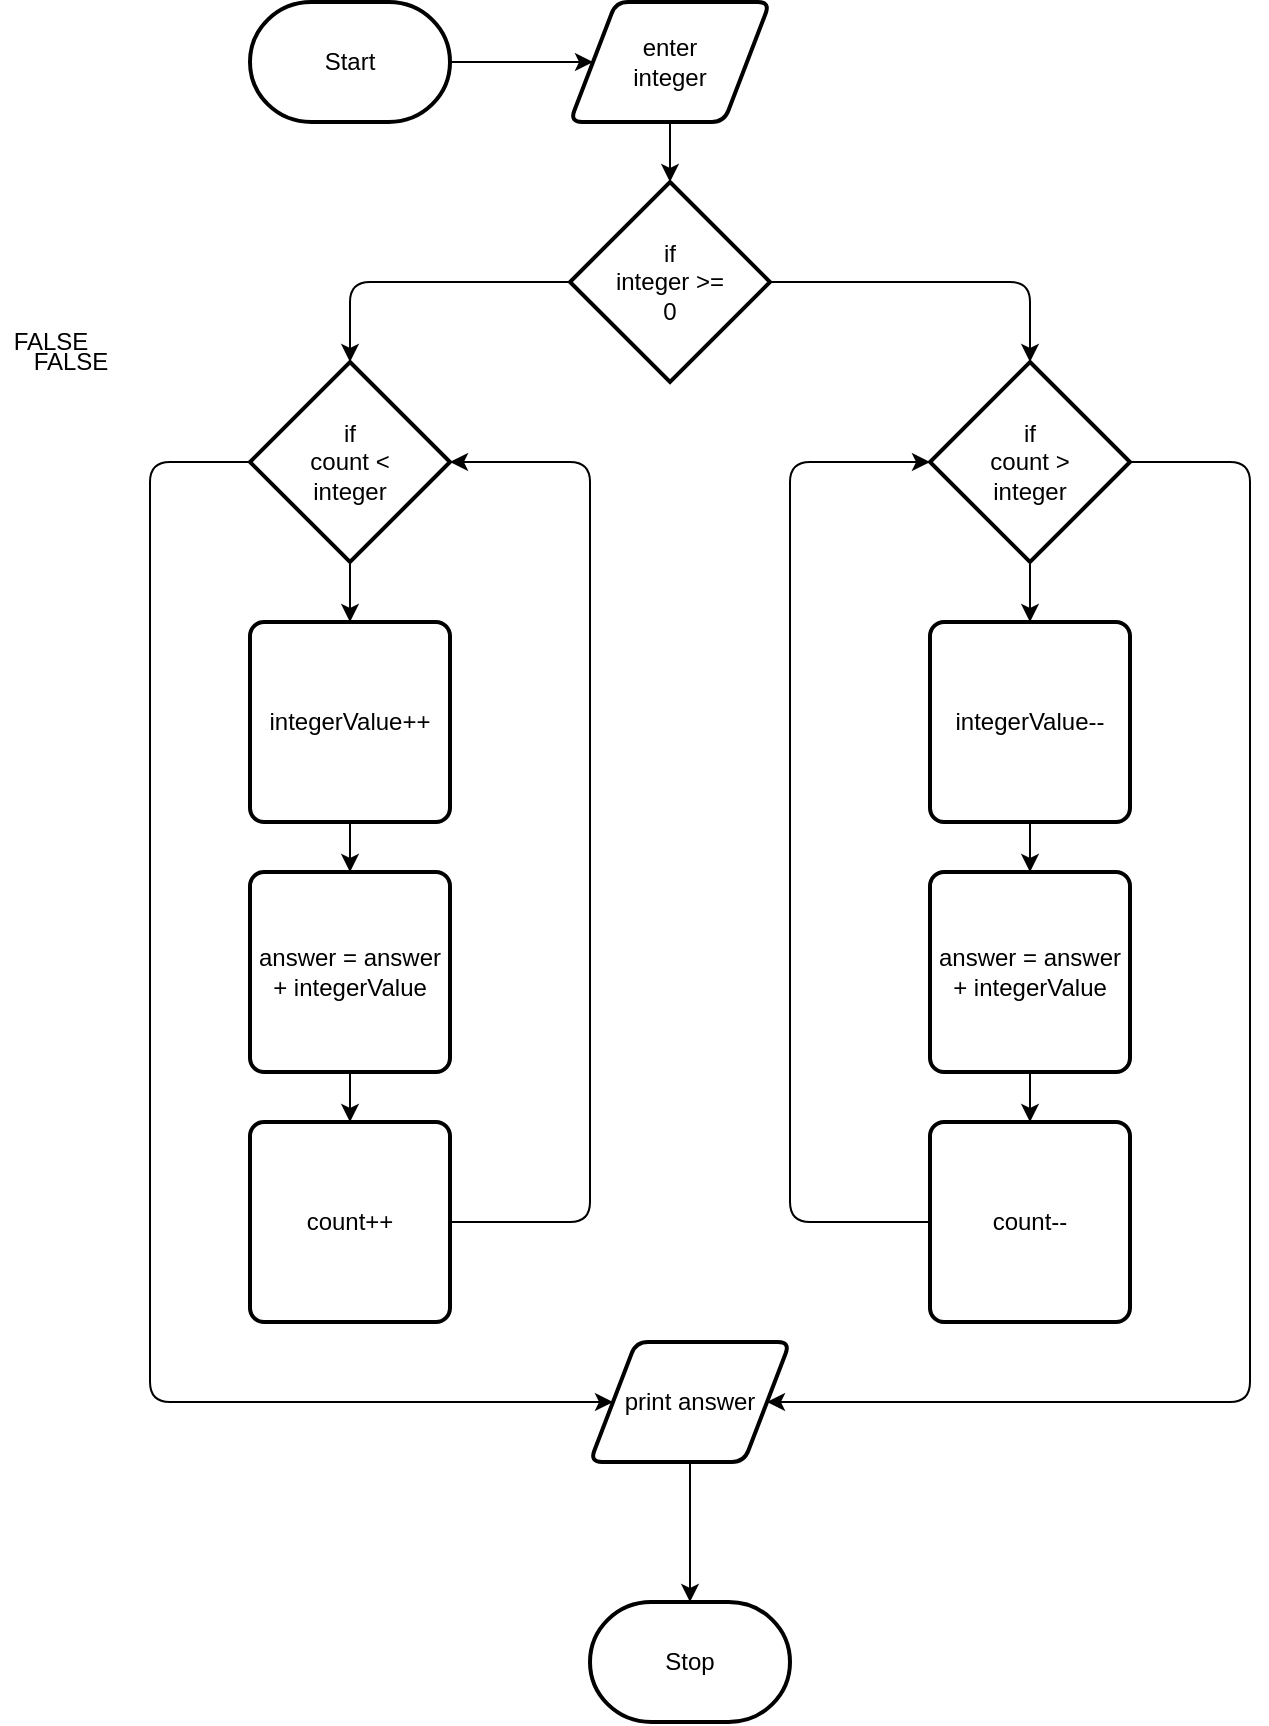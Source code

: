 <mxfile>
    <diagram id="IjsKyIJkKvY8SoTnDYkg" name="Page-1">
        <mxGraphModel dx="912" dy="562" grid="1" gridSize="10" guides="1" tooltips="1" connect="1" arrows="1" fold="1" page="1" pageScale="1" pageWidth="827" pageHeight="1169" math="0" shadow="0">
            <root>
                <mxCell id="0"/>
                <mxCell id="1" parent="0"/>
                <mxCell id="4" style="edgeStyle=none;html=1;" edge="1" parent="1" source="2" target="3">
                    <mxGeometry relative="1" as="geometry"/>
                </mxCell>
                <mxCell id="2" value="Start" style="strokeWidth=2;html=1;shape=mxgraph.flowchart.terminator;whiteSpace=wrap;" parent="1" vertex="1">
                    <mxGeometry x="210" y="150" width="100" height="60" as="geometry"/>
                </mxCell>
                <mxCell id="6" style="edgeStyle=none;html=1;entryX=0.5;entryY=0;entryDx=0;entryDy=0;entryPerimeter=0;" edge="1" parent="1" source="3" target="5">
                    <mxGeometry relative="1" as="geometry"/>
                </mxCell>
                <mxCell id="3" value="enter &lt;br&gt;integer" style="shape=parallelogram;html=1;strokeWidth=2;perimeter=parallelogramPerimeter;whiteSpace=wrap;rounded=1;arcSize=12;size=0.23;" parent="1" vertex="1">
                    <mxGeometry x="370" y="150" width="100" height="60" as="geometry"/>
                </mxCell>
                <mxCell id="14" style="edgeStyle=none;html=1;entryX=0.5;entryY=0;entryDx=0;entryDy=0;entryPerimeter=0;" edge="1" parent="1" source="5" target="13">
                    <mxGeometry relative="1" as="geometry">
                        <Array as="points">
                            <mxPoint x="600" y="290"/>
                        </Array>
                    </mxGeometry>
                </mxCell>
                <mxCell id="15" style="edgeStyle=none;html=1;entryX=0.5;entryY=0;entryDx=0;entryDy=0;entryPerimeter=0;" edge="1" parent="1" source="5" target="12">
                    <mxGeometry relative="1" as="geometry">
                        <Array as="points">
                            <mxPoint x="260" y="290"/>
                        </Array>
                    </mxGeometry>
                </mxCell>
                <mxCell id="5" value="if&lt;br&gt;integer &amp;gt;=&lt;br&gt;0" style="strokeWidth=2;html=1;shape=mxgraph.flowchart.decision;whiteSpace=wrap;" vertex="1" parent="1">
                    <mxGeometry x="370" y="240" width="100" height="100" as="geometry"/>
                </mxCell>
                <mxCell id="27" style="edgeStyle=none;html=1;entryX=1;entryY=0.5;entryDx=0;entryDy=0;entryPerimeter=0;" edge="1" parent="1" source="10" target="12">
                    <mxGeometry relative="1" as="geometry">
                        <Array as="points">
                            <mxPoint x="380" y="760"/>
                            <mxPoint x="380" y="380"/>
                        </Array>
                    </mxGeometry>
                </mxCell>
                <mxCell id="10" value="count++" style="rounded=1;whiteSpace=wrap;html=1;absoluteArcSize=1;arcSize=14;strokeWidth=2;" vertex="1" parent="1">
                    <mxGeometry x="210" y="710" width="100" height="100" as="geometry"/>
                </mxCell>
                <mxCell id="26" style="edgeStyle=none;html=1;entryX=0;entryY=0.5;entryDx=0;entryDy=0;entryPerimeter=0;" edge="1" parent="1" source="11" target="13">
                    <mxGeometry relative="1" as="geometry">
                        <Array as="points">
                            <mxPoint x="480" y="760"/>
                            <mxPoint x="480" y="380"/>
                        </Array>
                    </mxGeometry>
                </mxCell>
                <mxCell id="11" value="count--" style="rounded=1;whiteSpace=wrap;html=1;absoluteArcSize=1;arcSize=14;strokeWidth=2;" vertex="1" parent="1">
                    <mxGeometry x="550" y="710" width="100" height="100" as="geometry"/>
                </mxCell>
                <mxCell id="20" style="edgeStyle=none;html=1;" edge="1" parent="1" source="12" target="16">
                    <mxGeometry relative="1" as="geometry"/>
                </mxCell>
                <mxCell id="32" style="edgeStyle=none;html=1;entryX=0;entryY=0.5;entryDx=0;entryDy=0;" edge="1" parent="1" source="12" target="30">
                    <mxGeometry relative="1" as="geometry">
                        <Array as="points">
                            <mxPoint x="160" y="380"/>
                            <mxPoint x="160" y="850"/>
                        </Array>
                    </mxGeometry>
                </mxCell>
                <mxCell id="12" value="if&lt;br&gt;count &amp;lt;&lt;br&gt;integer" style="strokeWidth=2;html=1;shape=mxgraph.flowchart.decision;whiteSpace=wrap;" vertex="1" parent="1">
                    <mxGeometry x="210" y="330" width="100" height="100" as="geometry"/>
                </mxCell>
                <mxCell id="23" style="edgeStyle=none;html=1;" edge="1" parent="1" source="13" target="17">
                    <mxGeometry relative="1" as="geometry"/>
                </mxCell>
                <mxCell id="33" style="edgeStyle=none;html=1;entryX=1;entryY=0.5;entryDx=0;entryDy=0;" edge="1" parent="1" source="13" target="30">
                    <mxGeometry relative="1" as="geometry">
                        <Array as="points">
                            <mxPoint x="710" y="380"/>
                            <mxPoint x="710" y="850"/>
                        </Array>
                    </mxGeometry>
                </mxCell>
                <mxCell id="13" value="if&lt;br&gt;count &amp;gt;&lt;br&gt;integer" style="strokeWidth=2;html=1;shape=mxgraph.flowchart.decision;whiteSpace=wrap;" vertex="1" parent="1">
                    <mxGeometry x="550" y="330" width="100" height="100" as="geometry"/>
                </mxCell>
                <mxCell id="21" style="edgeStyle=none;html=1;" edge="1" parent="1" source="16" target="19">
                    <mxGeometry relative="1" as="geometry"/>
                </mxCell>
                <mxCell id="16" value="integerValue++" style="rounded=1;whiteSpace=wrap;html=1;absoluteArcSize=1;arcSize=14;strokeWidth=2;" vertex="1" parent="1">
                    <mxGeometry x="210" y="460" width="100" height="100" as="geometry"/>
                </mxCell>
                <mxCell id="24" style="edgeStyle=none;html=1;exitX=0.5;exitY=1;exitDx=0;exitDy=0;" edge="1" parent="1" source="17" target="18">
                    <mxGeometry relative="1" as="geometry"/>
                </mxCell>
                <mxCell id="17" value="integerValue--" style="rounded=1;whiteSpace=wrap;html=1;absoluteArcSize=1;arcSize=14;strokeWidth=2;" vertex="1" parent="1">
                    <mxGeometry x="550" y="460" width="100" height="100" as="geometry"/>
                </mxCell>
                <mxCell id="25" style="edgeStyle=none;html=1;exitX=0.5;exitY=1;exitDx=0;exitDy=0;" edge="1" parent="1" source="18" target="11">
                    <mxGeometry relative="1" as="geometry"/>
                </mxCell>
                <mxCell id="18" value="answer = answer + integerValue" style="rounded=1;whiteSpace=wrap;html=1;absoluteArcSize=1;arcSize=14;strokeWidth=2;" vertex="1" parent="1">
                    <mxGeometry x="550" y="585" width="100" height="100" as="geometry"/>
                </mxCell>
                <mxCell id="22" style="edgeStyle=none;html=1;" edge="1" parent="1" source="19" target="10">
                    <mxGeometry relative="1" as="geometry"/>
                </mxCell>
                <mxCell id="19" value="answer = answer + integerValue" style="rounded=1;whiteSpace=wrap;html=1;absoluteArcSize=1;arcSize=14;strokeWidth=2;" vertex="1" parent="1">
                    <mxGeometry x="210" y="585" width="100" height="100" as="geometry"/>
                </mxCell>
                <mxCell id="29" value="Stop" style="strokeWidth=2;html=1;shape=mxgraph.flowchart.terminator;whiteSpace=wrap;" vertex="1" parent="1">
                    <mxGeometry x="380" y="950" width="100" height="60" as="geometry"/>
                </mxCell>
                <mxCell id="34" style="edgeStyle=none;html=1;" edge="1" parent="1" source="30" target="29">
                    <mxGeometry relative="1" as="geometry"/>
                </mxCell>
                <mxCell id="30" value="print answer" style="shape=parallelogram;html=1;strokeWidth=2;perimeter=parallelogramPerimeter;whiteSpace=wrap;rounded=1;arcSize=12;size=0.23;" vertex="1" parent="1">
                    <mxGeometry x="380" y="820" width="100" height="60" as="geometry"/>
                </mxCell>
                <mxCell id="35" value="FALSE" style="text;html=1;align=center;verticalAlign=middle;resizable=0;points=[];autosize=1;strokeColor=none;fillColor=none;" vertex="1" parent="1">
                    <mxGeometry x="85" y="310" width="50" height="20" as="geometry"/>
                </mxCell>
                <mxCell id="36" value="FALSE" style="text;html=1;align=center;verticalAlign=middle;resizable=0;points=[];autosize=1;strokeColor=none;fillColor=none;" vertex="1" parent="1">
                    <mxGeometry x="95" y="320" width="50" height="20" as="geometry"/>
                </mxCell>
            </root>
        </mxGraphModel>
    </diagram>
</mxfile>